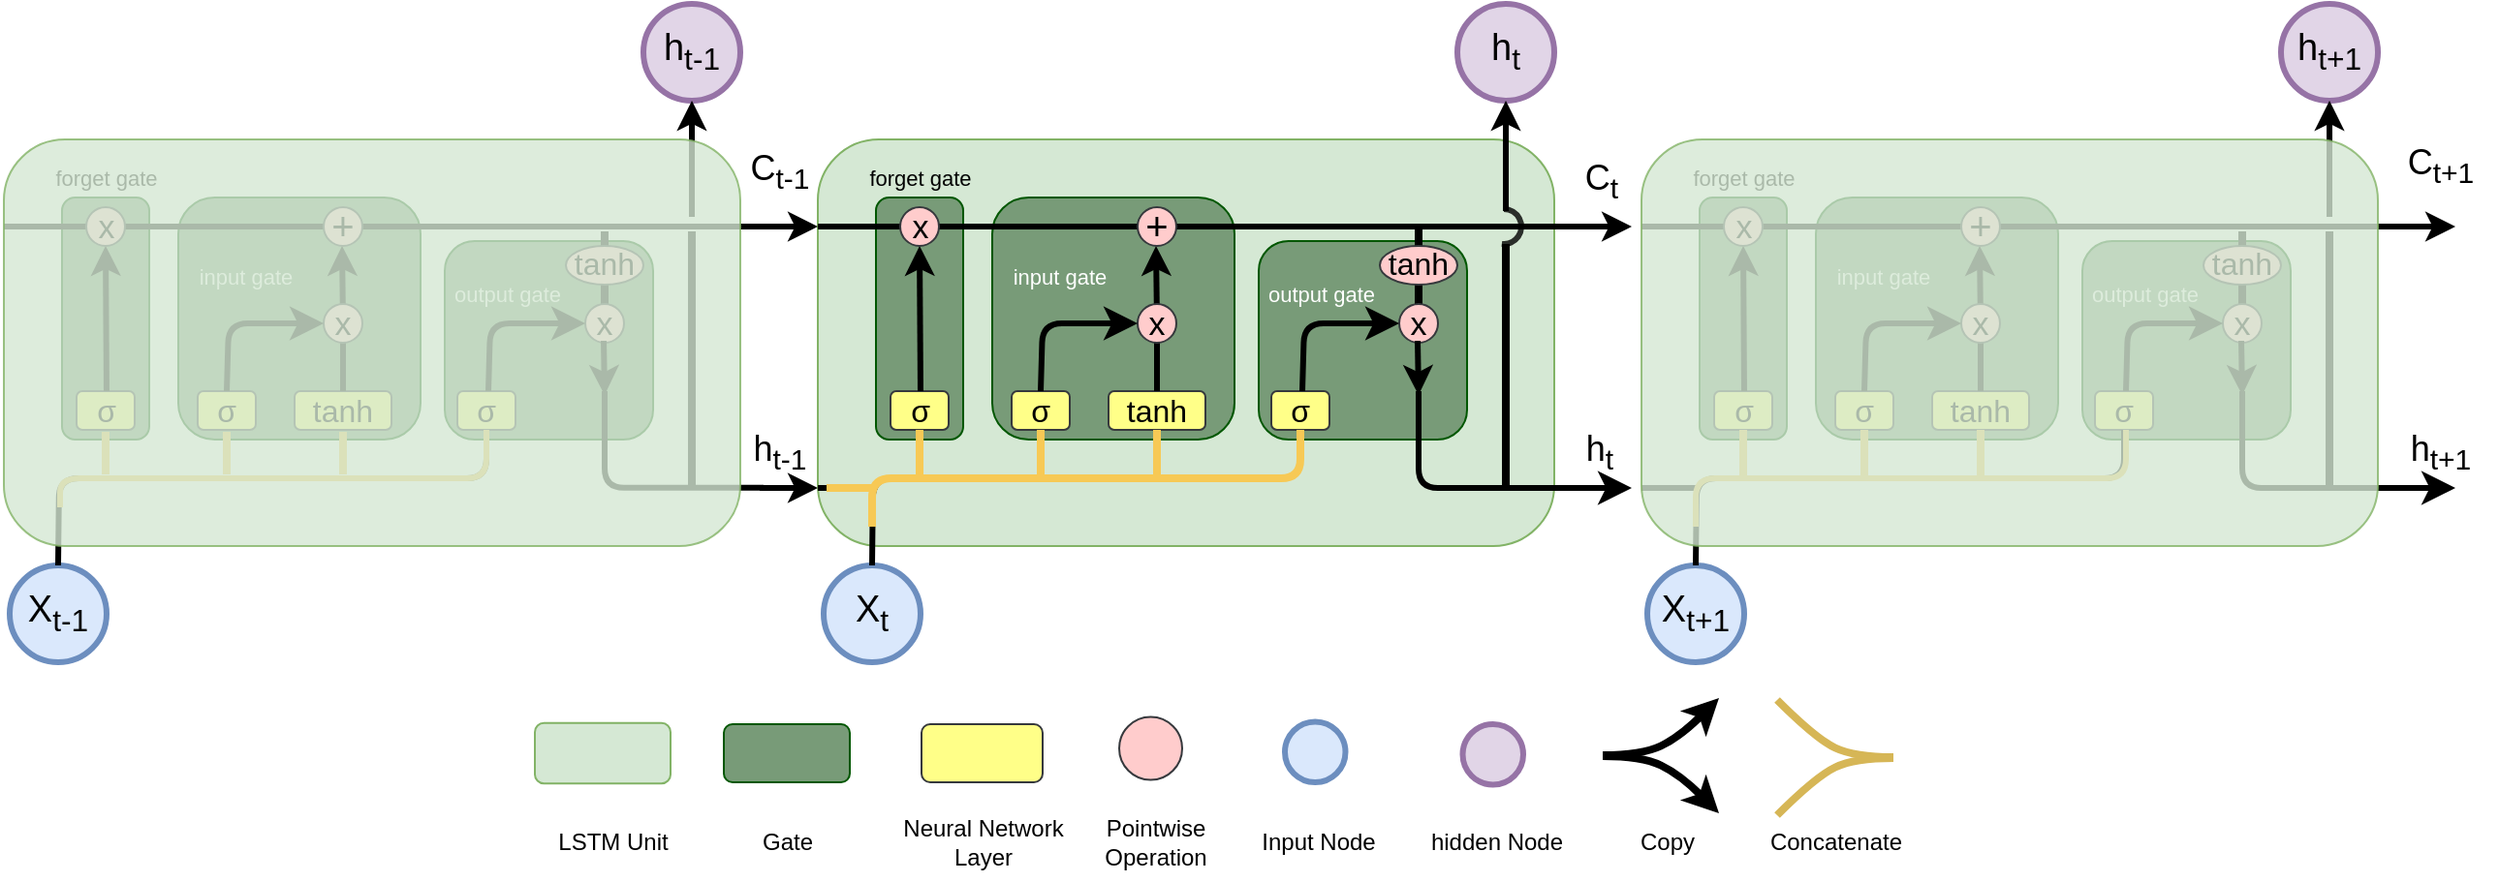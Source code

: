 <mxfile version="20.6.2" type="device"><diagram name="第 1 页" id="EpzvK2hHkGA4PuuWzxwE"><mxGraphModel dx="1866" dy="840" grid="0" gridSize="10" guides="1" tooltips="1" connect="1" arrows="1" fold="1" page="0" pageScale="1" pageWidth="827" pageHeight="1169" background="#ffffff" math="0" shadow="0"><root><mxCell id="0"/><mxCell id="1" parent="0"/><mxCell id="90crSi9pviz53yG1wrGR-1" value="" style="rounded=1;whiteSpace=wrap;html=1;fillColor=#d5e8d4;strokeColor=#82b366;" parent="1" vertex="1"><mxGeometry x="180" y="160" width="380" height="210" as="geometry"/></mxCell><mxCell id="90crSi9pviz53yG1wrGR-5" value="&lt;font style=&quot;font-size: 19px;&quot;&gt;X&lt;sub&gt;t&lt;/sub&gt;&lt;/font&gt;" style="ellipse;whiteSpace=wrap;html=1;aspect=fixed;fillColor=#dae8fc;strokeColor=#6c8ebf;rounded=1;strokeWidth=3;" parent="1" vertex="1"><mxGeometry x="183" y="380" width="50" height="50" as="geometry"/></mxCell><mxCell id="90crSi9pviz53yG1wrGR-6" value="h&lt;sub&gt;t&lt;/sub&gt;" style="ellipse;whiteSpace=wrap;html=1;aspect=fixed;fontSize=19;fillColor=#e1d5e7;strokeColor=#9673a6;rounded=1;strokeWidth=3;" parent="1" vertex="1"><mxGeometry x="510" y="90" width="50" height="50" as="geometry"/></mxCell><mxCell id="90crSi9pviz53yG1wrGR-10" value="" style="rounded=1;whiteSpace=wrap;html=1;fontSize=19;rotation=90;fillColor=#789b78;fontColor=#ffffff;strokeColor=#005700;" parent="1" vertex="1"><mxGeometry x="170" y="230" width="125" height="45" as="geometry"/></mxCell><mxCell id="90crSi9pviz53yG1wrGR-11" value="" style="rounded=1;whiteSpace=wrap;html=1;fontSize=19;rotation=90;fillColor=#789b78;fontColor=#ffffff;strokeColor=#005700;" parent="1" vertex="1"><mxGeometry x="270" y="190" width="125" height="125" as="geometry"/></mxCell><mxCell id="90crSi9pviz53yG1wrGR-12" value="" style="rounded=1;whiteSpace=wrap;html=1;fontSize=19;rotation=90;fillColor=#789b78;fontColor=#ffffff;strokeColor=#005700;" parent="1" vertex="1"><mxGeometry x="410" y="210" width="102.5" height="107.5" as="geometry"/></mxCell><mxCell id="90crSi9pviz53yG1wrGR-15" value="&lt;font style=&quot;font-size: 16px;&quot;&gt;σ&lt;/font&gt;" style="rounded=1;whiteSpace=wrap;html=1;fontSize=14;fillColor=#ffff88;strokeColor=#36393d;" parent="1" vertex="1"><mxGeometry x="217.5" y="290" width="30" height="20" as="geometry"/></mxCell><mxCell id="90crSi9pviz53yG1wrGR-17" value="" style="endArrow=classic;html=1;rounded=1;fontSize=16;entryX=0.5;entryY=1;entryDx=0;entryDy=0;strokeWidth=3;" parent="1" target="90crSi9pviz53yG1wrGR-14" edge="1"><mxGeometry width="50" height="50" relative="1" as="geometry"><mxPoint x="233" y="290" as="sourcePoint"/><mxPoint x="280" y="242.5" as="targetPoint"/></mxGeometry></mxCell><mxCell id="90crSi9pviz53yG1wrGR-19" value="&lt;font style=&quot;font-size: 16px;&quot;&gt;σ&lt;/font&gt;" style="rounded=1;whiteSpace=wrap;html=1;fontSize=14;fillColor=#ffff88;strokeColor=#36393d;" parent="1" vertex="1"><mxGeometry x="280" y="290" width="30" height="20" as="geometry"/></mxCell><mxCell id="90crSi9pviz53yG1wrGR-20" value="&lt;span style=&quot;font-size: 16px;&quot;&gt;tanh&lt;/span&gt;" style="rounded=1;whiteSpace=wrap;html=1;fontSize=14;fillColor=#ffff88;strokeColor=#36393d;" parent="1" vertex="1"><mxGeometry x="330" y="290" width="50" height="20" as="geometry"/></mxCell><mxCell id="90crSi9pviz53yG1wrGR-24" value="&lt;font style=&quot;font-size: 16px;&quot;&gt;σ&lt;/font&gt;" style="rounded=1;whiteSpace=wrap;html=1;fontSize=14;fillColor=#ffff88;strokeColor=#36393d;" parent="1" vertex="1"><mxGeometry x="414" y="290" width="30" height="20" as="geometry"/></mxCell><mxCell id="90crSi9pviz53yG1wrGR-27" value="" style="endArrow=classic;html=1;rounded=1;fontSize=16;entryX=0.5;entryY=1;entryDx=0;entryDy=0;strokeWidth=3;startArrow=none;" parent="1" source="90crSi9pviz53yG1wrGR-29" edge="1"><mxGeometry width="50" height="50" relative="1" as="geometry"><mxPoint x="354.5" y="290" as="sourcePoint"/><mxPoint x="354.5" y="215" as="targetPoint"/></mxGeometry></mxCell><mxCell id="90crSi9pviz53yG1wrGR-30" value="" style="endArrow=none;html=1;rounded=1;fontSize=16;entryX=0.5;entryY=1;entryDx=0;entryDy=0;strokeWidth=3;" parent="1" target="90crSi9pviz53yG1wrGR-29" edge="1"><mxGeometry width="50" height="50" relative="1" as="geometry"><mxPoint x="355" y="290" as="sourcePoint"/><mxPoint x="354.5" y="215" as="targetPoint"/></mxGeometry></mxCell><mxCell id="90crSi9pviz53yG1wrGR-29" value="&lt;font style=&quot;font-size: 17px;&quot;&gt;x&lt;/font&gt;" style="ellipse;whiteSpace=wrap;html=1;aspect=fixed;fontSize=19;fillColor=#ffcccc;strokeColor=#36393d;rounded=1;" parent="1" vertex="1"><mxGeometry x="345" y="245" width="20" height="20" as="geometry"/></mxCell><mxCell id="90crSi9pviz53yG1wrGR-31" value="" style="endArrow=classic;html=1;rounded=1;strokeWidth=3;fontSize=17;exitX=0;exitY=0.5;exitDx=0;exitDy=0;startArrow=none;" parent="1" source="90crSi9pviz53yG1wrGR-14" edge="1"><mxGeometry width="50" height="50" relative="1" as="geometry"><mxPoint x="180" y="215" as="sourcePoint"/><mxPoint x="600" y="205" as="targetPoint"/></mxGeometry></mxCell><mxCell id="90crSi9pviz53yG1wrGR-25" value="&lt;font style=&quot;font-size: 20px;&quot;&gt;+&lt;/font&gt;" style="ellipse;whiteSpace=wrap;html=1;aspect=fixed;fontSize=19;fillColor=#ffcccc;strokeColor=#36393d;rounded=1;" parent="1" vertex="1"><mxGeometry x="345" y="195" width="20" height="20" as="geometry"/></mxCell><mxCell id="90crSi9pviz53yG1wrGR-32" value="" style="endArrow=none;html=1;rounded=1;strokeWidth=3;fontSize=17;entryX=0;entryY=0.5;entryDx=0;entryDy=0;" parent="1" target="90crSi9pviz53yG1wrGR-14" edge="1"><mxGeometry width="50" height="50" relative="1" as="geometry"><mxPoint x="180" y="205" as="sourcePoint"/><mxPoint x="220" y="200" as="targetPoint"/></mxGeometry></mxCell><mxCell id="90crSi9pviz53yG1wrGR-14" value="&lt;font style=&quot;font-size: 17px;&quot;&gt;x&lt;/font&gt;" style="ellipse;whiteSpace=wrap;html=1;aspect=fixed;fontSize=19;fillColor=#ffcccc;strokeColor=#36393d;rounded=1;" parent="1" vertex="1"><mxGeometry x="222.5" y="195" width="20" height="20" as="geometry"/></mxCell><mxCell id="90crSi9pviz53yG1wrGR-36" value="" style="endArrow=classic;html=1;rounded=1;strokeWidth=3;fontSize=17;entryX=0.5;entryY=1;entryDx=0;entryDy=0;" parent="1" target="90crSi9pviz53yG1wrGR-6" edge="1"><mxGeometry width="50" height="50" relative="1" as="geometry"><mxPoint x="535" y="197" as="sourcePoint"/><mxPoint x="560" y="160" as="targetPoint"/></mxGeometry></mxCell><mxCell id="90crSi9pviz53yG1wrGR-46" value="" style="line;strokeWidth=4;direction=south;html=1;fontSize=16;fillColor=#789b78;rounded=1;" parent="1" vertex="1"><mxGeometry x="485" y="206" width="10" height="43" as="geometry"/></mxCell><mxCell id="90crSi9pviz53yG1wrGR-41" value="&lt;font style=&quot;font-size: 16px;&quot;&gt;tanh&lt;/font&gt;" style="ellipse;whiteSpace=wrap;html=1;fontSize=17;fillColor=#ffcccc;strokeColor=#36393d;rounded=1;" parent="1" vertex="1"><mxGeometry x="470" y="215" width="40" height="20" as="geometry"/></mxCell><mxCell id="90crSi9pviz53yG1wrGR-37" value="&lt;font style=&quot;font-size: 17px;&quot;&gt;x&lt;/font&gt;" style="ellipse;whiteSpace=wrap;html=1;aspect=fixed;fontSize=19;fillColor=#ffcccc;strokeColor=#36393d;rounded=1;" parent="1" vertex="1"><mxGeometry x="480" y="245" width="20" height="20" as="geometry"/></mxCell><mxCell id="90crSi9pviz53yG1wrGR-51" value="" style="endArrow=classic;html=1;rounded=1;endSize=8;startSize=8;strokeWidth=3;fontSize=16;movable=1;resizable=1;rotatable=1;deletable=1;editable=1;locked=0;connectable=1;exitX=0.5;exitY=0;exitDx=0;exitDy=0;entryX=0;entryY=0.5;entryDx=0;entryDy=0;" parent="1" source="90crSi9pviz53yG1wrGR-19" target="90crSi9pviz53yG1wrGR-29" edge="1"><mxGeometry width="50" height="50" relative="1" as="geometry"><mxPoint x="295" y="310" as="sourcePoint"/><mxPoint x="345" y="260" as="targetPoint"/><Array as="points"><mxPoint x="296" y="255"/></Array></mxGeometry></mxCell><mxCell id="90crSi9pviz53yG1wrGR-53" value="" style="endArrow=classic;html=1;rounded=1;endSize=8;startSize=8;strokeWidth=3;fontSize=16;movable=1;resizable=1;rotatable=1;deletable=1;editable=1;locked=0;connectable=1;exitX=0.5;exitY=0;exitDx=0;exitDy=0;entryX=0;entryY=0.5;entryDx=0;entryDy=0;" parent="1" edge="1"><mxGeometry width="50" height="50" relative="1" as="geometry"><mxPoint x="430" y="290" as="sourcePoint"/><mxPoint x="480" y="255" as="targetPoint"/><Array as="points"><mxPoint x="431" y="255"/></Array></mxGeometry></mxCell><mxCell id="90crSi9pviz53yG1wrGR-56" value="" style="endArrow=none;html=1;rounded=1;endSize=8;startSize=8;strokeWidth=3;fontSize=16;movable=1;resizable=1;rotatable=1;deletable=1;editable=1;locked=0;connectable=1;entryX=0.5;entryY=1;entryDx=0;entryDy=0;startArrow=none;startFill=0;endFill=0;" parent="1" target="90crSi9pviz53yG1wrGR-24" edge="1"><mxGeometry width="50" height="50" relative="1" as="geometry"><mxPoint x="208" y="380" as="sourcePoint"/><mxPoint x="257.5" y="335" as="targetPoint"/><Array as="points"><mxPoint x="208.5" y="335"/><mxPoint x="429" y="335"/></Array></mxGeometry></mxCell><mxCell id="90crSi9pviz53yG1wrGR-59" value="" style="line;strokeWidth=4;direction=south;html=1;perimeter=backbonePerimeter;points=[];outlineConnect=0;rounded=1;fontSize=16;fillColor=#f9cb58;strokeColor=#F7C955;perimeterSpacing=5;" parent="1" vertex="1"><mxGeometry x="227.5" y="310" width="10" height="24" as="geometry"/></mxCell><mxCell id="90crSi9pviz53yG1wrGR-60" value="" style="line;strokeWidth=4;direction=south;html=1;perimeter=backbonePerimeter;points=[];outlineConnect=0;rounded=1;fontSize=16;fillColor=#f9cb58;strokeColor=#F7C955;perimeterSpacing=5;" parent="1" vertex="1"><mxGeometry x="290" y="310" width="10" height="24" as="geometry"/></mxCell><mxCell id="90crSi9pviz53yG1wrGR-61" value="" style="line;strokeWidth=4;direction=south;html=1;perimeter=backbonePerimeter;points=[];outlineConnect=0;rounded=1;fontSize=16;fillColor=#f9cb58;strokeColor=#F7C955;perimeterSpacing=5;" parent="1" vertex="1"><mxGeometry x="350" y="310" width="10" height="24" as="geometry"/></mxCell><mxCell id="90crSi9pviz53yG1wrGR-63" value="" style="endArrow=classic;html=1;rounded=1;strokeColor=#000000;strokeWidth=3;fontSize=16;elbow=vertical;" parent="1" edge="1"><mxGeometry width="50" height="50" relative="1" as="geometry"><mxPoint x="489.5" y="264" as="sourcePoint"/><mxPoint x="490" y="292" as="targetPoint"/></mxGeometry></mxCell><mxCell id="90crSi9pviz53yG1wrGR-64" value="" style="edgeStyle=segmentEdgeStyle;endArrow=none;html=1;curved=0;rounded=1;endSize=8;startSize=8;strokeColor=#000000;strokeWidth=3;fontSize=16;elbow=vertical;horizontal=1;startArrow=none;startFill=1;endFill=0;" parent="1" source="90crSi9pviz53yG1wrGR-74" edge="1"><mxGeometry width="50" height="50" relative="1" as="geometry"><mxPoint x="600" y="340" as="sourcePoint"/><mxPoint x="490" y="290" as="targetPoint"/><Array as="points"><mxPoint x="490" y="340"/></Array></mxGeometry></mxCell><mxCell id="90crSi9pviz53yG1wrGR-68" value="" style="line;strokeWidth=4;direction=south;html=1;perimeter=backbonePerimeter;points=[];outlineConnect=0;rounded=1;strokeColor=#000000;fontSize=16;fillColor=#f9cb58;" parent="1" vertex="1"><mxGeometry x="530" y="214" width="10" height="125" as="geometry"/></mxCell><mxCell id="90crSi9pviz53yG1wrGR-69" value="&lt;font style=&quot;font-size: 11px;&quot; color=&quot;#ffffff&quot;&gt;input gate&lt;/font&gt;" style="rounded=0;whiteSpace=wrap;html=1;strokeColor=none;strokeWidth=4;fontSize=16;fillColor=none;gradientColor=default;" parent="1" vertex="1"><mxGeometry x="265" y="221.25" width="80" height="15" as="geometry"/></mxCell><mxCell id="90crSi9pviz53yG1wrGR-70" value="&lt;font style=&quot;font-size: 11px;&quot; color=&quot;#ffffff&quot;&gt;output gate&lt;/font&gt;" style="rounded=0;whiteSpace=wrap;html=1;strokeColor=none;strokeWidth=4;fontSize=16;fillColor=none;gradientColor=default;" parent="1" vertex="1"><mxGeometry x="400" y="230" width="80" height="15" as="geometry"/></mxCell><mxCell id="90crSi9pviz53yG1wrGR-73" value="&lt;font style=&quot;font-size: 18px;&quot;&gt;C&lt;sub&gt;t&lt;/sub&gt;&lt;/font&gt;" style="text;html=1;align=center;verticalAlign=middle;resizable=0;points=[];autosize=1;strokeColor=none;fillColor=none;fontSize=11;fontColor=#000000;" parent="1" vertex="1"><mxGeometry x="564" y="162" width="40" height="40" as="geometry"/></mxCell><mxCell id="90crSi9pviz53yG1wrGR-75" value="" style="edgeStyle=segmentEdgeStyle;endArrow=none;html=1;curved=0;rounded=1;endSize=8;startSize=8;strokeColor=#000000;strokeWidth=3;fontSize=16;elbow=vertical;horizontal=1;startArrow=classic;startFill=1;endFill=0;" parent="1" target="90crSi9pviz53yG1wrGR-74" edge="1"><mxGeometry width="50" height="50" relative="1" as="geometry"><mxPoint x="600" y="340" as="sourcePoint"/><mxPoint x="490" y="290" as="targetPoint"/><Array as="points"><mxPoint x="560" y="340"/><mxPoint x="490" y="340"/></Array></mxGeometry></mxCell><mxCell id="90crSi9pviz53yG1wrGR-74" value="&lt;font style=&quot;&quot;&gt;&lt;span style=&quot;font-size: 18px;&quot;&gt;h&lt;sub&gt;t&lt;/sub&gt;&lt;/span&gt;&lt;/font&gt;" style="text;html=1;align=center;verticalAlign=middle;resizable=0;points=[];autosize=1;strokeColor=none;fillColor=none;fontSize=11;fontColor=#000000;" parent="1" vertex="1"><mxGeometry x="563" y="302" width="40" height="40" as="geometry"/></mxCell><mxCell id="90crSi9pviz53yG1wrGR-78" value="&lt;font style=&quot;font-size: 11px;&quot;&gt;forget gate&lt;/font&gt;" style="rounded=0;whiteSpace=wrap;html=1;strokeColor=none;strokeWidth=4;fontSize=16;fillColor=none;gradientColor=default;" parent="1" vertex="1"><mxGeometry x="192.5" y="170" width="80" height="15" as="geometry"/></mxCell><mxCell id="90crSi9pviz53yG1wrGR-80" value="&lt;font style=&quot;font-size: 19px;&quot;&gt;X&lt;sub&gt;t-1&lt;/sub&gt;&lt;/font&gt;" style="ellipse;whiteSpace=wrap;html=1;aspect=fixed;fillColor=#dae8fc;strokeColor=#6c8ebf;rounded=1;strokeWidth=3;" parent="1" vertex="1"><mxGeometry x="-237" y="380" width="50" height="50" as="geometry"/></mxCell><mxCell id="90crSi9pviz53yG1wrGR-81" value="h&lt;sub&gt;t-1&lt;/sub&gt;" style="ellipse;whiteSpace=wrap;html=1;aspect=fixed;fontSize=19;fillColor=#e1d5e7;strokeColor=#9673a6;rounded=1;strokeWidth=3;" parent="1" vertex="1"><mxGeometry x="90" y="90" width="50" height="50" as="geometry"/></mxCell><mxCell id="90crSi9pviz53yG1wrGR-82" value="" style="rounded=1;whiteSpace=wrap;html=1;fontSize=19;rotation=90;fillColor=#789b78;fontColor=#ffffff;strokeColor=#005700;" parent="1" vertex="1"><mxGeometry x="-250" y="230" width="125" height="45" as="geometry"/></mxCell><mxCell id="90crSi9pviz53yG1wrGR-83" value="" style="rounded=1;whiteSpace=wrap;html=1;fontSize=19;rotation=90;fillColor=#789b78;fontColor=#ffffff;strokeColor=#005700;" parent="1" vertex="1"><mxGeometry x="-150" y="190" width="125" height="125" as="geometry"/></mxCell><mxCell id="90crSi9pviz53yG1wrGR-84" value="" style="rounded=1;whiteSpace=wrap;html=1;fontSize=19;rotation=90;fillColor=#789b78;fontColor=#ffffff;strokeColor=#005700;" parent="1" vertex="1"><mxGeometry x="-10" y="210" width="102.5" height="107.5" as="geometry"/></mxCell><mxCell id="90crSi9pviz53yG1wrGR-85" value="&lt;font style=&quot;font-size: 16px;&quot;&gt;σ&lt;/font&gt;" style="rounded=1;whiteSpace=wrap;html=1;fontSize=14;fillColor=#ffff88;strokeColor=#36393d;" parent="1" vertex="1"><mxGeometry x="-202.5" y="290" width="30" height="20" as="geometry"/></mxCell><mxCell id="90crSi9pviz53yG1wrGR-86" value="" style="endArrow=classic;html=1;rounded=1;fontSize=16;entryX=0.5;entryY=1;entryDx=0;entryDy=0;strokeWidth=3;" parent="1" target="90crSi9pviz53yG1wrGR-96" edge="1"><mxGeometry width="50" height="50" relative="1" as="geometry"><mxPoint x="-187" y="290" as="sourcePoint"/><mxPoint x="-140" y="242.5" as="targetPoint"/></mxGeometry></mxCell><mxCell id="90crSi9pviz53yG1wrGR-87" value="&lt;font style=&quot;font-size: 16px;&quot;&gt;σ&lt;/font&gt;" style="rounded=1;whiteSpace=wrap;html=1;fontSize=14;fillColor=#ffff88;strokeColor=#36393d;" parent="1" vertex="1"><mxGeometry x="-140" y="290" width="30" height="20" as="geometry"/></mxCell><mxCell id="90crSi9pviz53yG1wrGR-88" value="&lt;span style=&quot;font-size: 16px;&quot;&gt;tanh&lt;/span&gt;" style="rounded=1;whiteSpace=wrap;html=1;fontSize=14;fillColor=#ffff88;strokeColor=#36393d;" parent="1" vertex="1"><mxGeometry x="-90" y="290" width="50" height="20" as="geometry"/></mxCell><mxCell id="90crSi9pviz53yG1wrGR-89" value="&lt;font style=&quot;font-size: 16px;&quot;&gt;σ&lt;/font&gt;" style="rounded=1;whiteSpace=wrap;html=1;fontSize=14;fillColor=#ffff88;strokeColor=#36393d;" parent="1" vertex="1"><mxGeometry x="-6" y="290" width="30" height="20" as="geometry"/></mxCell><mxCell id="90crSi9pviz53yG1wrGR-90" value="" style="endArrow=classic;html=1;rounded=1;fontSize=16;entryX=0.5;entryY=1;entryDx=0;entryDy=0;strokeWidth=3;startArrow=none;" parent="1" source="90crSi9pviz53yG1wrGR-92" edge="1"><mxGeometry width="50" height="50" relative="1" as="geometry"><mxPoint x="-65.5" y="290" as="sourcePoint"/><mxPoint x="-65.5" y="215" as="targetPoint"/></mxGeometry></mxCell><mxCell id="90crSi9pviz53yG1wrGR-91" value="" style="endArrow=none;html=1;rounded=1;fontSize=16;entryX=0.5;entryY=1;entryDx=0;entryDy=0;strokeWidth=3;" parent="1" target="90crSi9pviz53yG1wrGR-92" edge="1"><mxGeometry width="50" height="50" relative="1" as="geometry"><mxPoint x="-65" y="290" as="sourcePoint"/><mxPoint x="-65.5" y="215" as="targetPoint"/></mxGeometry></mxCell><mxCell id="90crSi9pviz53yG1wrGR-92" value="&lt;font style=&quot;font-size: 17px;&quot;&gt;x&lt;/font&gt;" style="ellipse;whiteSpace=wrap;html=1;aspect=fixed;fontSize=19;fillColor=#ffcccc;strokeColor=#36393d;rounded=1;" parent="1" vertex="1"><mxGeometry x="-75" y="245" width="20" height="20" as="geometry"/></mxCell><mxCell id="90crSi9pviz53yG1wrGR-93" value="" style="endArrow=classic;html=1;rounded=1;strokeWidth=3;fontSize=17;exitX=0;exitY=0.5;exitDx=0;exitDy=0;startArrow=none;" parent="1" source="90crSi9pviz53yG1wrGR-96" edge="1"><mxGeometry width="50" height="50" relative="1" as="geometry"><mxPoint x="-249" y="218.75" as="sourcePoint"/><mxPoint x="180" y="205" as="targetPoint"/></mxGeometry></mxCell><mxCell id="90crSi9pviz53yG1wrGR-94" value="&lt;font style=&quot;font-size: 20px;&quot;&gt;+&lt;/font&gt;" style="ellipse;whiteSpace=wrap;html=1;aspect=fixed;fontSize=19;fillColor=#ffcccc;strokeColor=#36393d;rounded=1;" parent="1" vertex="1"><mxGeometry x="-75" y="195" width="20" height="20" as="geometry"/></mxCell><mxCell id="90crSi9pviz53yG1wrGR-95" value="" style="endArrow=none;html=1;rounded=1;strokeWidth=3;fontSize=17;entryX=0;entryY=0.5;entryDx=0;entryDy=0;" parent="1" target="90crSi9pviz53yG1wrGR-96" edge="1"><mxGeometry width="50" height="50" relative="1" as="geometry"><mxPoint x="-240" y="205" as="sourcePoint"/><mxPoint x="-200" y="200" as="targetPoint"/></mxGeometry></mxCell><mxCell id="90crSi9pviz53yG1wrGR-96" value="&lt;font style=&quot;font-size: 17px;&quot;&gt;x&lt;/font&gt;" style="ellipse;whiteSpace=wrap;html=1;aspect=fixed;fontSize=19;fillColor=#ffcccc;strokeColor=#36393d;rounded=1;" parent="1" vertex="1"><mxGeometry x="-197.5" y="195" width="20" height="20" as="geometry"/></mxCell><mxCell id="90crSi9pviz53yG1wrGR-97" value="" style="endArrow=classic;html=1;rounded=1;strokeWidth=3;fontSize=17;entryX=0.5;entryY=1;entryDx=0;entryDy=0;" parent="1" target="90crSi9pviz53yG1wrGR-81" edge="1"><mxGeometry width="50" height="50" relative="1" as="geometry"><mxPoint x="115" y="200" as="sourcePoint"/><mxPoint x="140" y="160" as="targetPoint"/></mxGeometry></mxCell><mxCell id="90crSi9pviz53yG1wrGR-98" value="" style="line;strokeWidth=4;direction=south;html=1;fontSize=16;fillColor=#789b78;rounded=1;" parent="1" vertex="1"><mxGeometry x="65" y="207.5" width="10" height="42.5" as="geometry"/></mxCell><mxCell id="90crSi9pviz53yG1wrGR-99" value="&lt;font style=&quot;font-size: 16px;&quot;&gt;tanh&lt;/font&gt;" style="ellipse;whiteSpace=wrap;html=1;fontSize=17;fillColor=#ffcccc;strokeColor=#36393d;rounded=1;" parent="1" vertex="1"><mxGeometry x="50" y="215" width="40" height="20" as="geometry"/></mxCell><mxCell id="90crSi9pviz53yG1wrGR-100" value="&lt;font style=&quot;font-size: 17px;&quot;&gt;x&lt;/font&gt;" style="ellipse;whiteSpace=wrap;html=1;aspect=fixed;fontSize=19;fillColor=#ffcccc;strokeColor=#36393d;rounded=1;" parent="1" vertex="1"><mxGeometry x="60" y="245" width="20" height="20" as="geometry"/></mxCell><mxCell id="90crSi9pviz53yG1wrGR-101" value="" style="endArrow=classic;html=1;rounded=1;endSize=8;startSize=8;strokeWidth=3;fontSize=16;movable=1;resizable=1;rotatable=1;deletable=1;editable=1;locked=0;connectable=1;exitX=0.5;exitY=0;exitDx=0;exitDy=0;entryX=0;entryY=0.5;entryDx=0;entryDy=0;" parent="1" source="90crSi9pviz53yG1wrGR-87" target="90crSi9pviz53yG1wrGR-92" edge="1"><mxGeometry width="50" height="50" relative="1" as="geometry"><mxPoint x="-125" y="310" as="sourcePoint"/><mxPoint x="-75" y="260" as="targetPoint"/><Array as="points"><mxPoint x="-124" y="255"/></Array></mxGeometry></mxCell><mxCell id="90crSi9pviz53yG1wrGR-102" value="" style="endArrow=classic;html=1;rounded=1;endSize=8;startSize=8;strokeWidth=3;fontSize=16;movable=1;resizable=1;rotatable=1;deletable=1;editable=1;locked=0;connectable=1;exitX=0.5;exitY=0;exitDx=0;exitDy=0;entryX=0;entryY=0.5;entryDx=0;entryDy=0;" parent="1" edge="1"><mxGeometry width="50" height="50" relative="1" as="geometry"><mxPoint x="10" y="290" as="sourcePoint"/><mxPoint x="60" y="255" as="targetPoint"/><Array as="points"><mxPoint x="11" y="255"/></Array></mxGeometry></mxCell><mxCell id="90crSi9pviz53yG1wrGR-103" value="" style="endArrow=none;html=1;rounded=1;endSize=8;startSize=8;strokeWidth=3;fontSize=16;movable=1;resizable=1;rotatable=1;deletable=1;editable=1;locked=0;connectable=1;exitX=0.5;exitY=0;exitDx=0;exitDy=0;entryX=0.5;entryY=1;entryDx=0;entryDy=0;startArrow=none;startFill=0;endFill=0;" parent="1" source="90crSi9pviz53yG1wrGR-80" target="90crSi9pviz53yG1wrGR-89" edge="1"><mxGeometry width="50" height="50" relative="1" as="geometry"><mxPoint x="-212.5" y="370" as="sourcePoint"/><mxPoint x="-162.5" y="335" as="targetPoint"/><Array as="points"><mxPoint x="-211.5" y="335"/><mxPoint x="9" y="335"/></Array></mxGeometry></mxCell><mxCell id="90crSi9pviz53yG1wrGR-104" value="" style="endArrow=none;html=1;rounded=1;endSize=8;startSize=8;strokeWidth=3;fontSize=16;movable=1;resizable=1;rotatable=1;deletable=1;editable=1;locked=0;connectable=1;fillColor=#ffcc99;strokeColor=#F7C955;endFill=0;" parent="1" edge="1"><mxGeometry width="50" height="50" relative="1" as="geometry"><mxPoint x="-211" y="350" as="sourcePoint"/><mxPoint x="9" y="310" as="targetPoint"/><Array as="points"><mxPoint x="-211" y="335"/><mxPoint x="-101" y="335"/><mxPoint x="9" y="335"/></Array></mxGeometry></mxCell><mxCell id="90crSi9pviz53yG1wrGR-105" value="" style="line;strokeWidth=4;direction=south;html=1;perimeter=backbonePerimeter;points=[];outlineConnect=0;rounded=1;fontSize=16;fillColor=#f9cb58;strokeColor=#F7C955;perimeterSpacing=5;" parent="1" vertex="1"><mxGeometry x="-192.5" y="311" width="10" height="22" as="geometry"/></mxCell><mxCell id="90crSi9pviz53yG1wrGR-106" value="" style="line;strokeWidth=4;direction=south;html=1;perimeter=backbonePerimeter;points=[];outlineConnect=0;rounded=1;fontSize=16;fillColor=#f9cb58;strokeColor=#F7C955;perimeterSpacing=5;" parent="1" vertex="1"><mxGeometry x="-130" y="311" width="10" height="22" as="geometry"/></mxCell><mxCell id="90crSi9pviz53yG1wrGR-107" value="" style="line;strokeWidth=4;direction=south;html=1;perimeter=backbonePerimeter;points=[];outlineConnect=0;rounded=1;fontSize=16;fillColor=#f9cb58;strokeColor=#F7C955;perimeterSpacing=5;" parent="1" vertex="1"><mxGeometry x="-70" y="311" width="10" height="22" as="geometry"/></mxCell><mxCell id="90crSi9pviz53yG1wrGR-108" value="" style="endArrow=classic;html=1;rounded=1;strokeColor=#000000;strokeWidth=3;fontSize=16;elbow=vertical;" parent="1" edge="1"><mxGeometry width="50" height="50" relative="1" as="geometry"><mxPoint x="69.5" y="264" as="sourcePoint"/><mxPoint x="70" y="292" as="targetPoint"/></mxGeometry></mxCell><mxCell id="90crSi9pviz53yG1wrGR-109" value="" style="edgeStyle=segmentEdgeStyle;endArrow=none;html=1;curved=0;rounded=1;endSize=8;startSize=8;strokeColor=#000000;strokeWidth=3;fontSize=16;elbow=vertical;horizontal=1;startArrow=none;startFill=1;endFill=0;" parent="1" edge="1"><mxGeometry width="50" height="50" relative="1" as="geometry"><mxPoint x="152.0" y="339.917" as="sourcePoint"/><mxPoint x="70" y="290" as="targetPoint"/><Array as="points"><mxPoint x="70" y="340"/></Array></mxGeometry></mxCell><mxCell id="90crSi9pviz53yG1wrGR-110" value="" style="line;strokeWidth=4;direction=south;html=1;perimeter=backbonePerimeter;points=[];outlineConnect=0;rounded=1;strokeColor=#000000;fontSize=16;fillColor=#f9cb58;" parent="1" vertex="1"><mxGeometry x="110" y="207.5" width="10" height="132.5" as="geometry"/></mxCell><mxCell id="90crSi9pviz53yG1wrGR-111" value="&lt;font style=&quot;font-size: 11px;&quot; color=&quot;#ffffff&quot;&gt;input gate&lt;/font&gt;" style="rounded=0;whiteSpace=wrap;html=1;strokeColor=none;strokeWidth=4;fontSize=16;fillColor=none;gradientColor=default;" parent="1" vertex="1"><mxGeometry x="-155" y="221.25" width="80" height="15" as="geometry"/></mxCell><mxCell id="90crSi9pviz53yG1wrGR-112" value="&lt;font style=&quot;font-size: 11px;&quot; color=&quot;#ffffff&quot;&gt;output gate&lt;/font&gt;" style="rounded=0;whiteSpace=wrap;html=1;strokeColor=none;strokeWidth=4;fontSize=16;fillColor=none;gradientColor=default;" parent="1" vertex="1"><mxGeometry x="-20" y="230" width="80" height="15" as="geometry"/></mxCell><mxCell id="90crSi9pviz53yG1wrGR-113" value="&lt;font style=&quot;font-size: 18px;&quot;&gt;C&lt;sub&gt;t-1&lt;/sub&gt;&lt;/font&gt;" style="text;html=1;align=center;verticalAlign=middle;resizable=0;points=[];autosize=1;strokeColor=none;fillColor=none;fontSize=11;fontColor=#000000;" parent="1" vertex="1"><mxGeometry x="135" y="156.5" width="50" height="40" as="geometry"/></mxCell><mxCell id="90crSi9pviz53yG1wrGR-115" value="&lt;font style=&quot;&quot;&gt;&lt;span style=&quot;font-size: 18px;&quot;&gt;h&lt;sub&gt;t-1&lt;/sub&gt;&lt;/span&gt;&lt;/font&gt;" style="text;html=1;align=center;verticalAlign=middle;resizable=0;points=[];autosize=1;strokeColor=none;fillColor=none;fontSize=11;fontColor=#000000;" parent="1" vertex="1"><mxGeometry x="135" y="302" width="50" height="40" as="geometry"/></mxCell><mxCell id="90crSi9pviz53yG1wrGR-116" value="&lt;font style=&quot;font-size: 11px;&quot;&gt;forget gate&lt;/font&gt;" style="rounded=0;whiteSpace=wrap;html=1;strokeColor=none;strokeWidth=4;fontSize=16;fillColor=none;gradientColor=default;" parent="1" vertex="1"><mxGeometry x="-227.5" y="170" width="80" height="15" as="geometry"/></mxCell><mxCell id="90crSi9pviz53yG1wrGR-117" value="" style="endArrow=classic;html=1;rounded=1;strokeColor=#000000;strokeWidth=3;fontSize=18;fontColor=#000000;elbow=vertical;endFill=1;" parent="1" edge="1"><mxGeometry width="50" height="50" relative="1" as="geometry"><mxPoint x="150" y="340" as="sourcePoint"/><mxPoint x="180" y="340" as="targetPoint"/></mxGeometry></mxCell><mxCell id="90crSi9pviz53yG1wrGR-79" value="" style="rounded=1;whiteSpace=wrap;html=1;fillColor=#d5e8d4;strokeColor=#82b366;opacity=80;" parent="1" vertex="1"><mxGeometry x="-240" y="160" width="380" height="210" as="geometry"/></mxCell><mxCell id="90crSi9pviz53yG1wrGR-156" value="" style="endArrow=none;html=1;rounded=1;strokeColor=#000000;strokeWidth=3;fontSize=18;fontColor=#000000;elbow=vertical;" parent="1" edge="1"><mxGeometry width="50" height="50" relative="1" as="geometry"><mxPoint x="180" y="340" as="sourcePoint"/><mxPoint x="210" y="340" as="targetPoint"/></mxGeometry></mxCell><mxCell id="90crSi9pviz53yG1wrGR-58" value="" style="endArrow=none;html=1;rounded=1;endSize=8;startSize=8;strokeWidth=4;fontSize=16;movable=1;resizable=1;rotatable=1;deletable=1;editable=1;locked=0;connectable=1;fillColor=#ffcc99;strokeColor=#F7C955;endFill=0;" parent="1" edge="1"><mxGeometry width="50" height="50" relative="1" as="geometry"><mxPoint x="208" y="360" as="sourcePoint"/><mxPoint x="429" y="310" as="targetPoint"/><Array as="points"><mxPoint x="208" y="335"/><mxPoint x="317" y="335"/><mxPoint x="429" y="335"/></Array></mxGeometry></mxCell><mxCell id="bs0M1EVAYOS3k6K9Cbgo-2" value="&lt;font style=&quot;font-size: 19px;&quot;&gt;X&lt;sub&gt;t+1&lt;/sub&gt;&lt;/font&gt;" style="ellipse;whiteSpace=wrap;html=1;aspect=fixed;fillColor=#dae8fc;strokeColor=#6c8ebf;rounded=1;strokeWidth=3;" vertex="1" parent="1"><mxGeometry x="608" y="380" width="50" height="50" as="geometry"/></mxCell><mxCell id="bs0M1EVAYOS3k6K9Cbgo-3" value="h&lt;sub&gt;t+1&lt;/sub&gt;" style="ellipse;whiteSpace=wrap;html=1;aspect=fixed;fontSize=19;fillColor=#e1d5e7;strokeColor=#9673a6;rounded=1;strokeWidth=3;" vertex="1" parent="1"><mxGeometry x="935" y="90" width="50" height="50" as="geometry"/></mxCell><mxCell id="bs0M1EVAYOS3k6K9Cbgo-4" value="" style="rounded=1;whiteSpace=wrap;html=1;fontSize=19;rotation=90;fillColor=#789b78;fontColor=#ffffff;strokeColor=#005700;" vertex="1" parent="1"><mxGeometry x="595" y="230" width="125" height="45" as="geometry"/></mxCell><mxCell id="bs0M1EVAYOS3k6K9Cbgo-5" value="" style="rounded=1;whiteSpace=wrap;html=1;fontSize=19;rotation=90;fillColor=#789b78;fontColor=#ffffff;strokeColor=#005700;" vertex="1" parent="1"><mxGeometry x="695" y="190" width="125" height="125" as="geometry"/></mxCell><mxCell id="bs0M1EVAYOS3k6K9Cbgo-6" value="" style="rounded=1;whiteSpace=wrap;html=1;fontSize=19;rotation=90;fillColor=#789b78;fontColor=#ffffff;strokeColor=#005700;" vertex="1" parent="1"><mxGeometry x="835" y="210" width="102.5" height="107.5" as="geometry"/></mxCell><mxCell id="bs0M1EVAYOS3k6K9Cbgo-7" value="&lt;font style=&quot;font-size: 16px;&quot;&gt;σ&lt;/font&gt;" style="rounded=1;whiteSpace=wrap;html=1;fontSize=14;fillColor=#ffff88;strokeColor=#36393d;" vertex="1" parent="1"><mxGeometry x="642.5" y="290" width="30" height="20" as="geometry"/></mxCell><mxCell id="bs0M1EVAYOS3k6K9Cbgo-8" value="" style="endArrow=classic;html=1;rounded=1;fontSize=16;entryX=0.5;entryY=1;entryDx=0;entryDy=0;strokeWidth=3;" edge="1" parent="1" target="bs0M1EVAYOS3k6K9Cbgo-18"><mxGeometry width="50" height="50" relative="1" as="geometry"><mxPoint x="658" y="290" as="sourcePoint"/><mxPoint x="705" y="242.5" as="targetPoint"/></mxGeometry></mxCell><mxCell id="bs0M1EVAYOS3k6K9Cbgo-9" value="&lt;font style=&quot;font-size: 16px;&quot;&gt;σ&lt;/font&gt;" style="rounded=1;whiteSpace=wrap;html=1;fontSize=14;fillColor=#ffff88;strokeColor=#36393d;" vertex="1" parent="1"><mxGeometry x="705" y="290" width="30" height="20" as="geometry"/></mxCell><mxCell id="bs0M1EVAYOS3k6K9Cbgo-10" value="&lt;span style=&quot;font-size: 16px;&quot;&gt;tanh&lt;/span&gt;" style="rounded=1;whiteSpace=wrap;html=1;fontSize=14;fillColor=#ffff88;strokeColor=#36393d;" vertex="1" parent="1"><mxGeometry x="755" y="290" width="50" height="20" as="geometry"/></mxCell><mxCell id="bs0M1EVAYOS3k6K9Cbgo-11" value="&lt;font style=&quot;font-size: 16px;&quot;&gt;σ&lt;/font&gt;" style="rounded=1;whiteSpace=wrap;html=1;fontSize=14;fillColor=#ffff88;strokeColor=#36393d;" vertex="1" parent="1"><mxGeometry x="839" y="290" width="30" height="20" as="geometry"/></mxCell><mxCell id="bs0M1EVAYOS3k6K9Cbgo-12" value="" style="endArrow=classic;html=1;rounded=1;fontSize=16;entryX=0.5;entryY=1;entryDx=0;entryDy=0;strokeWidth=3;startArrow=none;" edge="1" parent="1" source="bs0M1EVAYOS3k6K9Cbgo-14"><mxGeometry width="50" height="50" relative="1" as="geometry"><mxPoint x="779.5" y="290" as="sourcePoint"/><mxPoint x="779.5" y="215" as="targetPoint"/></mxGeometry></mxCell><mxCell id="bs0M1EVAYOS3k6K9Cbgo-13" value="" style="endArrow=none;html=1;rounded=1;fontSize=16;entryX=0.5;entryY=1;entryDx=0;entryDy=0;strokeWidth=3;" edge="1" parent="1" target="bs0M1EVAYOS3k6K9Cbgo-14"><mxGeometry width="50" height="50" relative="1" as="geometry"><mxPoint x="780" y="290" as="sourcePoint"/><mxPoint x="779.5" y="215" as="targetPoint"/></mxGeometry></mxCell><mxCell id="bs0M1EVAYOS3k6K9Cbgo-14" value="&lt;font style=&quot;font-size: 17px;&quot;&gt;x&lt;/font&gt;" style="ellipse;whiteSpace=wrap;html=1;aspect=fixed;fontSize=19;fillColor=#ffcccc;strokeColor=#36393d;rounded=1;" vertex="1" parent="1"><mxGeometry x="770" y="245" width="20" height="20" as="geometry"/></mxCell><mxCell id="bs0M1EVAYOS3k6K9Cbgo-15" value="" style="endArrow=classic;html=1;rounded=1;strokeWidth=3;fontSize=17;exitX=0;exitY=0.5;exitDx=0;exitDy=0;startArrow=none;" edge="1" parent="1" source="bs0M1EVAYOS3k6K9Cbgo-18"><mxGeometry width="50" height="50" relative="1" as="geometry"><mxPoint x="605" y="215" as="sourcePoint"/><mxPoint x="1025" y="205" as="targetPoint"/></mxGeometry></mxCell><mxCell id="bs0M1EVAYOS3k6K9Cbgo-16" value="&lt;font style=&quot;font-size: 20px;&quot;&gt;+&lt;/font&gt;" style="ellipse;whiteSpace=wrap;html=1;aspect=fixed;fontSize=19;fillColor=#ffcccc;strokeColor=#36393d;rounded=1;" vertex="1" parent="1"><mxGeometry x="770" y="195" width="20" height="20" as="geometry"/></mxCell><mxCell id="bs0M1EVAYOS3k6K9Cbgo-17" value="" style="endArrow=none;html=1;rounded=1;strokeWidth=3;fontSize=17;entryX=0;entryY=0.5;entryDx=0;entryDy=0;" edge="1" parent="1" target="bs0M1EVAYOS3k6K9Cbgo-18"><mxGeometry width="50" height="50" relative="1" as="geometry"><mxPoint x="605" y="205" as="sourcePoint"/><mxPoint x="645" y="200" as="targetPoint"/></mxGeometry></mxCell><mxCell id="bs0M1EVAYOS3k6K9Cbgo-18" value="&lt;font style=&quot;font-size: 17px;&quot;&gt;x&lt;/font&gt;" style="ellipse;whiteSpace=wrap;html=1;aspect=fixed;fontSize=19;fillColor=#ffcccc;strokeColor=#36393d;rounded=1;" vertex="1" parent="1"><mxGeometry x="647.5" y="195" width="20" height="20" as="geometry"/></mxCell><mxCell id="bs0M1EVAYOS3k6K9Cbgo-19" value="" style="endArrow=classic;html=1;rounded=1;strokeWidth=3;fontSize=17;entryX=0.5;entryY=1;entryDx=0;entryDy=0;" edge="1" parent="1" target="bs0M1EVAYOS3k6K9Cbgo-3"><mxGeometry width="50" height="50" relative="1" as="geometry"><mxPoint x="960" y="200" as="sourcePoint"/><mxPoint x="985" y="160" as="targetPoint"/></mxGeometry></mxCell><mxCell id="bs0M1EVAYOS3k6K9Cbgo-20" value="" style="line;strokeWidth=4;direction=south;html=1;fontSize=16;fillColor=#789b78;rounded=1;" vertex="1" parent="1"><mxGeometry x="910" y="207.5" width="10" height="42.5" as="geometry"/></mxCell><mxCell id="bs0M1EVAYOS3k6K9Cbgo-21" value="&lt;font style=&quot;font-size: 16px;&quot;&gt;tanh&lt;/font&gt;" style="ellipse;whiteSpace=wrap;html=1;fontSize=17;fillColor=#ffcccc;strokeColor=#36393d;rounded=1;" vertex="1" parent="1"><mxGeometry x="895" y="215" width="40" height="20" as="geometry"/></mxCell><mxCell id="bs0M1EVAYOS3k6K9Cbgo-22" value="&lt;font style=&quot;font-size: 17px;&quot;&gt;x&lt;/font&gt;" style="ellipse;whiteSpace=wrap;html=1;aspect=fixed;fontSize=19;fillColor=#ffcccc;strokeColor=#36393d;rounded=1;" vertex="1" parent="1"><mxGeometry x="905" y="245" width="20" height="20" as="geometry"/></mxCell><mxCell id="bs0M1EVAYOS3k6K9Cbgo-23" value="" style="endArrow=classic;html=1;rounded=1;endSize=8;startSize=8;strokeWidth=3;fontSize=16;movable=1;resizable=1;rotatable=1;deletable=1;editable=1;locked=0;connectable=1;exitX=0.5;exitY=0;exitDx=0;exitDy=0;entryX=0;entryY=0.5;entryDx=0;entryDy=0;" edge="1" parent="1" source="bs0M1EVAYOS3k6K9Cbgo-9" target="bs0M1EVAYOS3k6K9Cbgo-14"><mxGeometry width="50" height="50" relative="1" as="geometry"><mxPoint x="720" y="310" as="sourcePoint"/><mxPoint x="770" y="260" as="targetPoint"/><Array as="points"><mxPoint x="721" y="255"/></Array></mxGeometry></mxCell><mxCell id="bs0M1EVAYOS3k6K9Cbgo-24" value="" style="endArrow=classic;html=1;rounded=1;endSize=8;startSize=8;strokeWidth=3;fontSize=16;movable=1;resizable=1;rotatable=1;deletable=1;editable=1;locked=0;connectable=1;exitX=0.5;exitY=0;exitDx=0;exitDy=0;entryX=0;entryY=0.5;entryDx=0;entryDy=0;" edge="1" parent="1"><mxGeometry width="50" height="50" relative="1" as="geometry"><mxPoint x="855" y="290" as="sourcePoint"/><mxPoint x="905" y="255" as="targetPoint"/><Array as="points"><mxPoint x="856" y="255"/></Array></mxGeometry></mxCell><mxCell id="bs0M1EVAYOS3k6K9Cbgo-25" value="" style="endArrow=none;html=1;rounded=1;endSize=8;startSize=8;strokeWidth=3;fontSize=16;movable=1;resizable=1;rotatable=1;deletable=1;editable=1;locked=0;connectable=1;entryX=0.5;entryY=1;entryDx=0;entryDy=0;startArrow=none;startFill=0;endFill=0;" edge="1" parent="1" target="bs0M1EVAYOS3k6K9Cbgo-11"><mxGeometry width="50" height="50" relative="1" as="geometry"><mxPoint x="633" y="380" as="sourcePoint"/><mxPoint x="682.5" y="335" as="targetPoint"/><Array as="points"><mxPoint x="633.5" y="335"/><mxPoint x="854" y="335"/></Array></mxGeometry></mxCell><mxCell id="bs0M1EVAYOS3k6K9Cbgo-26" value="" style="line;strokeWidth=4;direction=south;html=1;perimeter=backbonePerimeter;points=[];outlineConnect=0;rounded=1;fontSize=16;fillColor=#f9cb58;strokeColor=#F7C955;perimeterSpacing=5;" vertex="1" parent="1"><mxGeometry x="652.5" y="310" width="10" height="24" as="geometry"/></mxCell><mxCell id="bs0M1EVAYOS3k6K9Cbgo-27" value="" style="line;strokeWidth=4;direction=south;html=1;perimeter=backbonePerimeter;points=[];outlineConnect=0;rounded=1;fontSize=16;fillColor=#f9cb58;strokeColor=#F7C955;perimeterSpacing=5;" vertex="1" parent="1"><mxGeometry x="715" y="310" width="10" height="24" as="geometry"/></mxCell><mxCell id="bs0M1EVAYOS3k6K9Cbgo-28" value="" style="line;strokeWidth=4;direction=south;html=1;perimeter=backbonePerimeter;points=[];outlineConnect=0;rounded=1;fontSize=16;fillColor=#f9cb58;strokeColor=#F7C955;perimeterSpacing=5;" vertex="1" parent="1"><mxGeometry x="775" y="310" width="10" height="24" as="geometry"/></mxCell><mxCell id="bs0M1EVAYOS3k6K9Cbgo-29" value="" style="endArrow=classic;html=1;rounded=1;strokeColor=#000000;strokeWidth=3;fontSize=16;elbow=vertical;" edge="1" parent="1"><mxGeometry width="50" height="50" relative="1" as="geometry"><mxPoint x="914.5" y="264" as="sourcePoint"/><mxPoint x="915" y="292" as="targetPoint"/></mxGeometry></mxCell><mxCell id="bs0M1EVAYOS3k6K9Cbgo-30" value="" style="edgeStyle=segmentEdgeStyle;endArrow=none;html=1;curved=0;rounded=1;endSize=8;startSize=8;strokeColor=#000000;strokeWidth=3;fontSize=16;elbow=vertical;horizontal=1;startArrow=none;startFill=1;endFill=0;" edge="1" parent="1" source="bs0M1EVAYOS3k6K9Cbgo-36"><mxGeometry width="50" height="50" relative="1" as="geometry"><mxPoint x="1025" y="340" as="sourcePoint"/><mxPoint x="915" y="290" as="targetPoint"/><Array as="points"><mxPoint x="915" y="340"/></Array></mxGeometry></mxCell><mxCell id="bs0M1EVAYOS3k6K9Cbgo-31" value="" style="line;strokeWidth=4;direction=south;html=1;perimeter=backbonePerimeter;points=[];outlineConnect=0;rounded=1;strokeColor=#000000;fontSize=16;fillColor=#f9cb58;" vertex="1" parent="1"><mxGeometry x="955" y="207.5" width="10" height="132.5" as="geometry"/></mxCell><mxCell id="bs0M1EVAYOS3k6K9Cbgo-32" value="&lt;font style=&quot;font-size: 11px;&quot; color=&quot;#ffffff&quot;&gt;input gate&lt;/font&gt;" style="rounded=0;whiteSpace=wrap;html=1;strokeColor=none;strokeWidth=4;fontSize=16;fillColor=none;gradientColor=default;" vertex="1" parent="1"><mxGeometry x="690" y="221.25" width="80" height="15" as="geometry"/></mxCell><mxCell id="bs0M1EVAYOS3k6K9Cbgo-33" value="&lt;font style=&quot;font-size: 11px;&quot; color=&quot;#ffffff&quot;&gt;output gate&lt;/font&gt;" style="rounded=0;whiteSpace=wrap;html=1;strokeColor=none;strokeWidth=4;fontSize=16;fillColor=none;gradientColor=default;" vertex="1" parent="1"><mxGeometry x="825" y="230" width="80" height="15" as="geometry"/></mxCell><mxCell id="bs0M1EVAYOS3k6K9Cbgo-34" value="&lt;font style=&quot;font-size: 18px;&quot;&gt;C&lt;sub&gt;t+1&lt;/sub&gt;&lt;/font&gt;" style="text;html=1;align=center;verticalAlign=middle;resizable=0;points=[];autosize=1;strokeColor=none;fillColor=none;fontSize=11;fontColor=#000000;" vertex="1" parent="1"><mxGeometry x="987" y="154" width="60" height="40" as="geometry"/></mxCell><mxCell id="bs0M1EVAYOS3k6K9Cbgo-35" value="" style="edgeStyle=segmentEdgeStyle;endArrow=none;html=1;curved=0;rounded=1;endSize=8;startSize=8;strokeColor=#000000;strokeWidth=3;fontSize=16;elbow=vertical;horizontal=1;startArrow=classic;startFill=1;endFill=0;" edge="1" parent="1" target="bs0M1EVAYOS3k6K9Cbgo-36"><mxGeometry width="50" height="50" relative="1" as="geometry"><mxPoint x="1025" y="340" as="sourcePoint"/><mxPoint x="915" y="290" as="targetPoint"/><Array as="points"><mxPoint x="985" y="340"/><mxPoint x="915" y="340"/></Array></mxGeometry></mxCell><mxCell id="bs0M1EVAYOS3k6K9Cbgo-36" value="&lt;font style=&quot;&quot;&gt;&lt;span style=&quot;font-size: 18px;&quot;&gt;h&lt;sub&gt;t+1&lt;/sub&gt;&lt;/span&gt;&lt;/font&gt;" style="text;html=1;align=center;verticalAlign=middle;resizable=0;points=[];autosize=1;strokeColor=none;fillColor=none;fontSize=11;fontColor=#000000;" vertex="1" parent="1"><mxGeometry x="992" y="302" width="50" height="40" as="geometry"/></mxCell><mxCell id="bs0M1EVAYOS3k6K9Cbgo-37" value="&lt;font style=&quot;font-size: 11px;&quot;&gt;forget gate&lt;/font&gt;" style="rounded=0;whiteSpace=wrap;html=1;strokeColor=none;strokeWidth=4;fontSize=16;fillColor=none;gradientColor=default;" vertex="1" parent="1"><mxGeometry x="617.5" y="170" width="80" height="15" as="geometry"/></mxCell><mxCell id="bs0M1EVAYOS3k6K9Cbgo-38" value="" style="endArrow=none;html=1;rounded=1;strokeColor=#000000;strokeWidth=3;fontSize=18;fontColor=#000000;elbow=vertical;" edge="1" parent="1"><mxGeometry width="50" height="50" relative="1" as="geometry"><mxPoint x="605" y="340" as="sourcePoint"/><mxPoint x="635" y="340" as="targetPoint"/></mxGeometry></mxCell><mxCell id="bs0M1EVAYOS3k6K9Cbgo-39" value="" style="endArrow=none;html=1;rounded=1;endSize=8;startSize=8;strokeWidth=3;fontSize=16;movable=1;resizable=1;rotatable=1;deletable=1;editable=1;locked=0;connectable=1;fillColor=#ffcc99;strokeColor=#F7C955;endFill=0;" edge="1" parent="1"><mxGeometry width="50" height="50" relative="1" as="geometry"><mxPoint x="633" y="360" as="sourcePoint"/><mxPoint x="855" y="310" as="targetPoint"/><Array as="points"><mxPoint x="633" y="335"/><mxPoint x="742" y="335"/><mxPoint x="855" y="335"/></Array></mxGeometry></mxCell><mxCell id="bs0M1EVAYOS3k6K9Cbgo-1" value="" style="rounded=1;whiteSpace=wrap;html=1;fillColor=#d5e8d4;strokeColor=#82b366;opacity=80;" vertex="1" parent="1"><mxGeometry x="605" y="160" width="380" height="210" as="geometry"/></mxCell><mxCell id="bs0M1EVAYOS3k6K9Cbgo-41" value="" style="line;strokeWidth=4;direction=west;html=1;perimeter=backbonePerimeter;points=[];outlineConnect=0;rounded=1;fontSize=16;fillColor=#f9cb58;strokeColor=#F7C955;perimeterSpacing=5;flipV=1;flipH=1;" vertex="1" parent="1"><mxGeometry x="184.5" y="335" width="24" height="10" as="geometry"/></mxCell><mxCell id="bs0M1EVAYOS3k6K9Cbgo-43" value="" style="rounded=1;whiteSpace=wrap;html=1;fontSize=19;rotation=90;fillColor=#789b78;fontColor=#ffffff;strokeColor=#005700;direction=south;" vertex="1" parent="1"><mxGeometry x="149" y="444.5" width="30" height="65" as="geometry"/></mxCell><mxCell id="bs0M1EVAYOS3k6K9Cbgo-44" value="" style="rounded=1;whiteSpace=wrap;html=1;fontSize=14;fillColor=#ffff88;strokeColor=#36393d;" vertex="1" parent="1"><mxGeometry x="233.5" y="462" width="62.5" height="30" as="geometry"/></mxCell><mxCell id="bs0M1EVAYOS3k6K9Cbgo-45" value="" style="ellipse;whiteSpace=wrap;html=1;aspect=fixed;fontSize=19;fillColor=#ffcccc;strokeColor=#36393d;rounded=1;" vertex="1" parent="1"><mxGeometry x="335.5" y="458.25" width="32.5" height="32.5" as="geometry"/></mxCell><mxCell id="bs0M1EVAYOS3k6K9Cbgo-46" value="" style="ellipse;whiteSpace=wrap;html=1;aspect=fixed;fillColor=#dae8fc;strokeColor=#6c8ebf;rounded=1;strokeWidth=3;" vertex="1" parent="1"><mxGeometry x="421" y="460.75" width="31.25" height="31.25" as="geometry"/></mxCell><mxCell id="bs0M1EVAYOS3k6K9Cbgo-48" value="" style="rounded=1;whiteSpace=wrap;html=1;fillColor=#d5e8d4;strokeColor=#82b366;" vertex="1" parent="1"><mxGeometry x="34" y="461.38" width="70" height="31.25" as="geometry"/></mxCell><mxCell id="bs0M1EVAYOS3k6K9Cbgo-54" value="Copy" style="text;html=1;align=center;verticalAlign=middle;resizable=0;points=[];autosize=1;strokeColor=none;fillColor=none;" vertex="1" parent="1"><mxGeometry x="593" y="507.5" width="50" height="30" as="geometry"/></mxCell><mxCell id="bs0M1EVAYOS3k6K9Cbgo-55" value="" style="group" vertex="1" connectable="0" parent="1"><mxGeometry x="605" y="468.5" width="20" height="19.5" as="geometry"/></mxCell><mxCell id="bs0M1EVAYOS3k6K9Cbgo-49" value="" style="endArrow=classic;html=1;strokeWidth=4;curved=1;" edge="1" parent="bs0M1EVAYOS3k6K9Cbgo-55"><mxGeometry width="50" height="50" relative="1" as="geometry"><mxPoint x="-20" y="9.5" as="sourcePoint"/><mxPoint x="40" y="-20" as="targetPoint"/><Array as="points"><mxPoint y="9.5"/><mxPoint x="20"/></Array></mxGeometry></mxCell><mxCell id="bs0M1EVAYOS3k6K9Cbgo-51" value="" style="endArrow=classic;html=1;strokeWidth=4;curved=1;" edge="1" parent="bs0M1EVAYOS3k6K9Cbgo-55"><mxGeometry width="50" height="50" relative="1" as="geometry"><mxPoint x="-20" y="10" as="sourcePoint"/><mxPoint x="40" y="39.5" as="targetPoint"/><Array as="points"><mxPoint y="10"/><mxPoint x="20" y="19.5"/></Array></mxGeometry></mxCell><mxCell id="bs0M1EVAYOS3k6K9Cbgo-56" value="Input Node" style="text;html=1;align=center;verticalAlign=middle;resizable=0;points=[];autosize=1;strokeColor=none;fillColor=none;strokeWidth=1;opacity=80;" vertex="1" parent="1"><mxGeometry x="398" y="507.5" width="80" height="30" as="geometry"/></mxCell><mxCell id="bs0M1EVAYOS3k6K9Cbgo-57" value="hidden Node" style="text;html=1;align=center;verticalAlign=middle;resizable=0;points=[];autosize=1;strokeColor=none;fillColor=none;strokeWidth=1;opacity=80;" vertex="1" parent="1"><mxGeometry x="485" y="507.5" width="90" height="30" as="geometry"/></mxCell><mxCell id="bs0M1EVAYOS3k6K9Cbgo-58" value="Pointwise&lt;br&gt;Operation" style="text;html=1;align=center;verticalAlign=middle;resizable=0;points=[];autosize=1;strokeColor=none;fillColor=none;" vertex="1" parent="1"><mxGeometry x="313.5" y="502.5" width="80" height="40" as="geometry"/></mxCell><mxCell id="bs0M1EVAYOS3k6K9Cbgo-59" value="Neural Network&lt;br&gt;Layer" style="text;html=1;align=center;verticalAlign=middle;resizable=0;points=[];autosize=1;strokeColor=none;fillColor=none;" vertex="1" parent="1"><mxGeometry x="209.75" y="502.5" width="110" height="40" as="geometry"/></mxCell><mxCell id="bs0M1EVAYOS3k6K9Cbgo-60" value="Gate" style="text;html=1;align=center;verticalAlign=middle;resizable=0;points=[];autosize=1;strokeColor=none;fillColor=none;" vertex="1" parent="1"><mxGeometry x="139" y="507.5" width="50" height="30" as="geometry"/></mxCell><mxCell id="bs0M1EVAYOS3k6K9Cbgo-61" value="LSTM Unit" style="text;html=1;align=center;verticalAlign=middle;resizable=0;points=[];autosize=1;strokeColor=none;fillColor=none;" vertex="1" parent="1"><mxGeometry x="34" y="507.5" width="80" height="30" as="geometry"/></mxCell><mxCell id="bs0M1EVAYOS3k6K9Cbgo-62" value="" style="ellipse;whiteSpace=wrap;html=1;aspect=fixed;fillColor=#e1d5e7;strokeColor=#9673a6;rounded=1;strokeWidth=3;" vertex="1" parent="1"><mxGeometry x="512.75" y="462" width="31.25" height="31.25" as="geometry"/></mxCell><mxCell id="bs0M1EVAYOS3k6K9Cbgo-64" value="" style="endArrow=none;html=1;strokeWidth=4;curved=1;endFill=0;startArrow=none;startFill=0;fillColor=#fff2cc;strokeColor=#d6b656;" edge="1" parent="1"><mxGeometry width="50" height="50" relative="1" as="geometry"><mxPoint x="735" y="479" as="sourcePoint"/><mxPoint x="675" y="449.5" as="targetPoint"/><Array as="points"><mxPoint x="715" y="479"/><mxPoint x="695" y="469.5"/></Array></mxGeometry></mxCell><mxCell id="bs0M1EVAYOS3k6K9Cbgo-65" value="" style="endArrow=none;html=1;strokeWidth=4;curved=1;endFill=0;startArrow=none;startFill=0;fillColor=#fff2cc;strokeColor=#d6b656;" edge="1" parent="1"><mxGeometry width="50" height="50" relative="1" as="geometry"><mxPoint x="735" y="479.5" as="sourcePoint"/><mxPoint x="675" y="509" as="targetPoint"/><Array as="points"><mxPoint x="715" y="479.5"/><mxPoint x="695" y="489"/></Array></mxGeometry></mxCell><mxCell id="bs0M1EVAYOS3k6K9Cbgo-68" value="" style="verticalLabelPosition=bottom;verticalAlign=top;html=1;shape=mxgraph.basic.arc;startAngle=0;endAngle=0.519;strokeWidth=3;opacity=80;aspect=fixed;" vertex="1" parent="1"><mxGeometry x="525" y="196" width="18" height="18" as="geometry"/></mxCell><mxCell id="bs0M1EVAYOS3k6K9Cbgo-69" value="Concatenate" style="text;html=1;align=center;verticalAlign=middle;resizable=0;points=[];autosize=1;strokeColor=none;fillColor=none;" vertex="1" parent="1"><mxGeometry x="660" y="507.5" width="90" height="30" as="geometry"/></mxCell></root></mxGraphModel></diagram></mxfile>